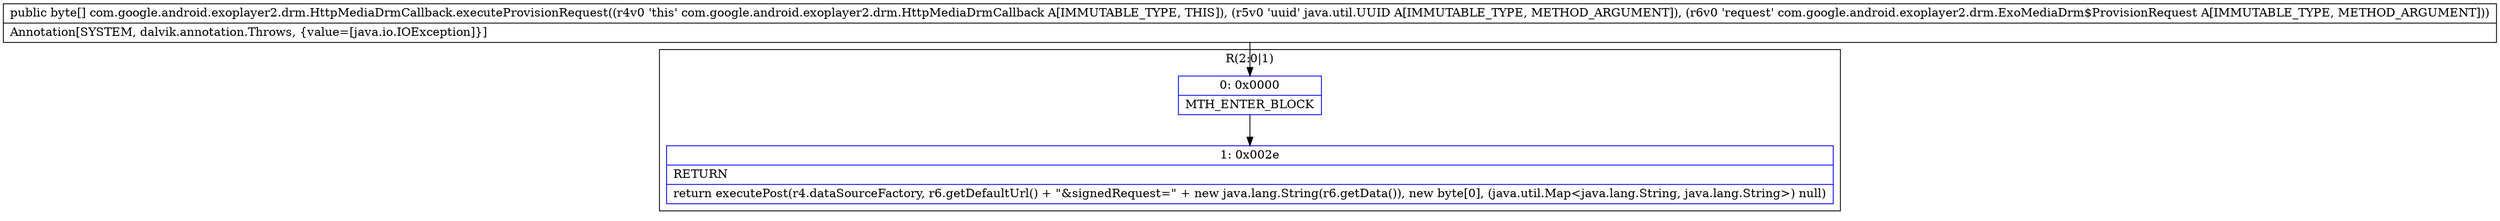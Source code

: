 digraph "CFG forcom.google.android.exoplayer2.drm.HttpMediaDrmCallback.executeProvisionRequest(Ljava\/util\/UUID;Lcom\/google\/android\/exoplayer2\/drm\/ExoMediaDrm$ProvisionRequest;)[B" {
subgraph cluster_Region_632629024 {
label = "R(2:0|1)";
node [shape=record,color=blue];
Node_0 [shape=record,label="{0\:\ 0x0000|MTH_ENTER_BLOCK\l}"];
Node_1 [shape=record,label="{1\:\ 0x002e|RETURN\l|return executePost(r4.dataSourceFactory, r6.getDefaultUrl() + \"&signedRequest=\" + new java.lang.String(r6.getData()), new byte[0], (java.util.Map\<java.lang.String, java.lang.String\>) null)\l}"];
}
MethodNode[shape=record,label="{public byte[] com.google.android.exoplayer2.drm.HttpMediaDrmCallback.executeProvisionRequest((r4v0 'this' com.google.android.exoplayer2.drm.HttpMediaDrmCallback A[IMMUTABLE_TYPE, THIS]), (r5v0 'uuid' java.util.UUID A[IMMUTABLE_TYPE, METHOD_ARGUMENT]), (r6v0 'request' com.google.android.exoplayer2.drm.ExoMediaDrm$ProvisionRequest A[IMMUTABLE_TYPE, METHOD_ARGUMENT]))  | Annotation[SYSTEM, dalvik.annotation.Throws, \{value=[java.io.IOException]\}]\l}"];
MethodNode -> Node_0;
Node_0 -> Node_1;
}

